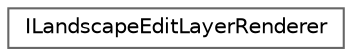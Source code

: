 digraph "Graphical Class Hierarchy"
{
 // INTERACTIVE_SVG=YES
 // LATEX_PDF_SIZE
  bgcolor="transparent";
  edge [fontname=Helvetica,fontsize=10,labelfontname=Helvetica,labelfontsize=10];
  node [fontname=Helvetica,fontsize=10,shape=box,height=0.2,width=0.4];
  rankdir="LR";
  Node0 [id="Node000000",label="ILandscapeEditLayerRenderer",height=0.2,width=0.4,color="grey40", fillcolor="white", style="filled",URL="$d6/d42/classILandscapeEditLayerRenderer.html",tooltip="UInterface for a landscape edit layer renderer."];
}
